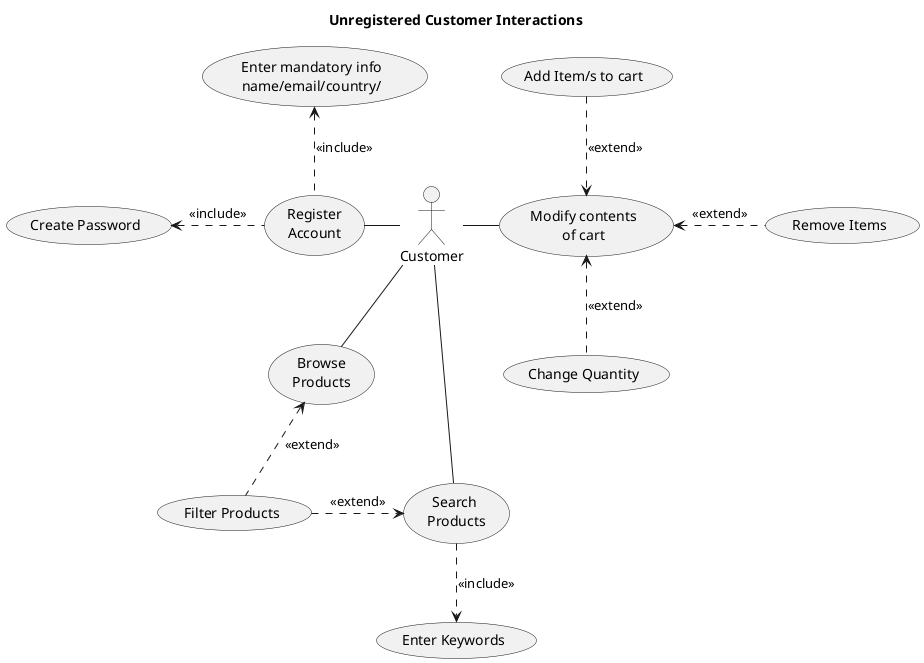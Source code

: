 @startuml Unregistered

title : Unregistered Customer Interactions

'actors
:Customer: as customer

'usecases
(Register\nAccount) as reg
(Enter mandatory info\nname/email/country/) as enterInfo
(Create Password) as password
(Browse\nProducts) as browse
(Filter Products) as filter
(Search \nProducts) as search
(Enter Keywords) as enter
(Add Item/s to cart) as add
(Modify contents\nof cart) as mod
(Remove Items) as rem
(Change Quantity) as cha

'Registering an account
customer-left-reg
reg-up.>enterInfo : <<include>>
reg-left.>password : <<include>>

'Browsing Products
customer--browse
customer-down-search
browse<.down-filter : <<extend>>
search<.left-filter : <<extend>>
search-.>enter : <<include>>\t\t
customer-right-mod
mod<.rem : <<extend>>
mod<..cha : <<extend>>
add-down.>mod : <<extend>>

@enduml